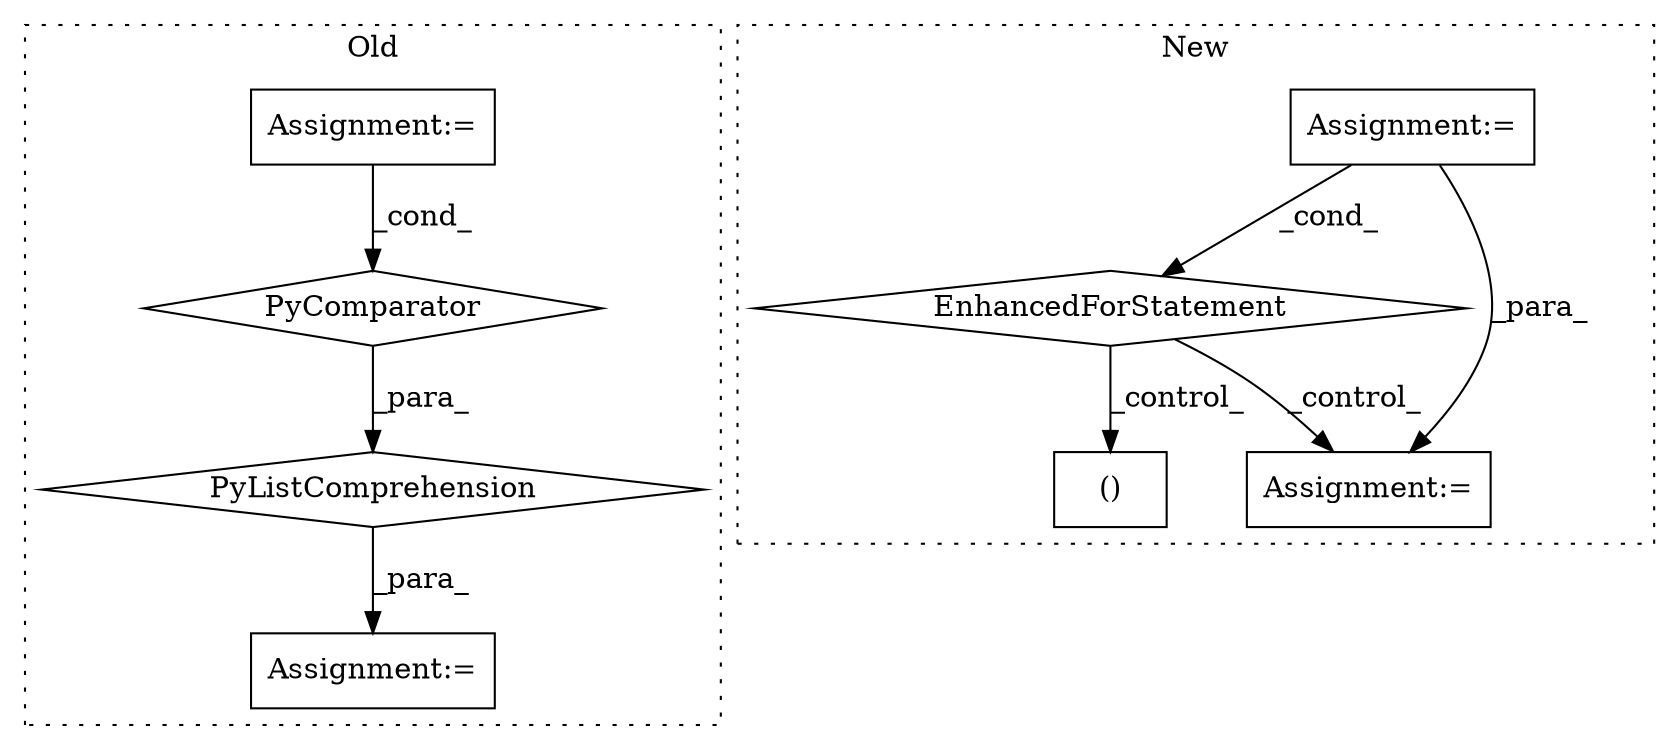 digraph G {
subgraph cluster0 {
1 [label="PyListComprehension" a="109" s="880" l="383" shape="diamond"];
4 [label="Assignment:=" a="7" s="1201" l="54" shape="box"];
5 [label="PyComparator" a="113" s="1201" l="54" shape="diamond"];
6 [label="Assignment:=" a="7" s="868" l="12" shape="box"];
label = "Old";
style="dotted";
}
subgraph cluster1 {
2 [label="EnhancedForStatement" a="70" s="1035,1138" l="57,2" shape="diamond"];
3 [label="Assignment:=" a="7" s="930,1025" l="53,2" shape="box"];
7 [label="Assignment:=" a="7" s="1185" l="1" shape="box"];
8 [label="()" a="106" s="1529" l="30" shape="box"];
label = "New";
style="dotted";
}
1 -> 6 [label="_para_"];
2 -> 8 [label="_control_"];
2 -> 7 [label="_control_"];
3 -> 7 [label="_para_"];
3 -> 2 [label="_cond_"];
4 -> 5 [label="_cond_"];
5 -> 1 [label="_para_"];
}